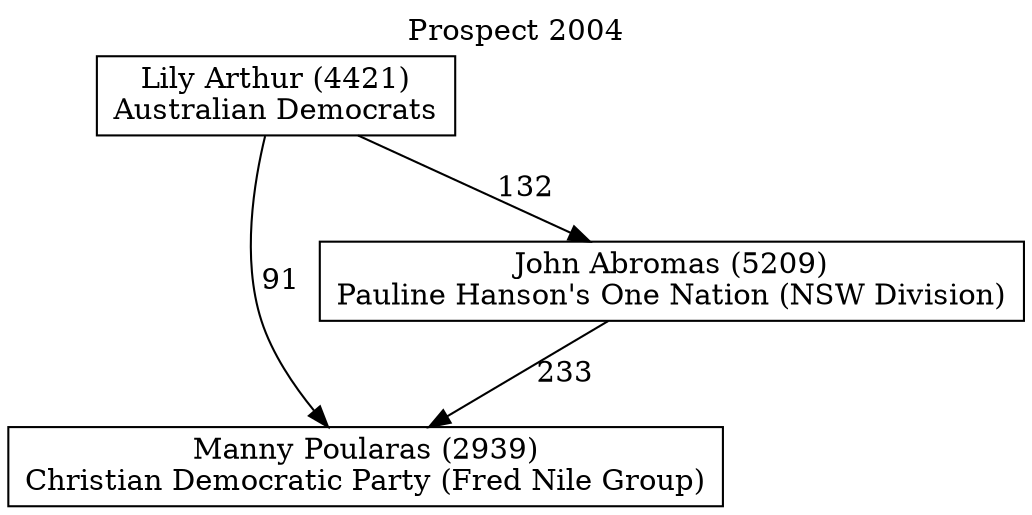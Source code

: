 // House preference flow
digraph "Manny Poularas (2939)_Prospect_2004" {
	graph [label="Prospect 2004" labelloc=t mclimit=10]
	node [shape=box]
	"Manny Poularas (2939)" [label="Manny Poularas (2939)
Christian Democratic Party (Fred Nile Group)"]
	"John Abromas (5209)" [label="John Abromas (5209)
Pauline Hanson's One Nation (NSW Division)"]
	"Lily Arthur (4421)" [label="Lily Arthur (4421)
Australian Democrats"]
	"John Abromas (5209)" -> "Manny Poularas (2939)" [label=233]
	"Lily Arthur (4421)" -> "John Abromas (5209)" [label=132]
	"Lily Arthur (4421)" -> "Manny Poularas (2939)" [label=91]
}
